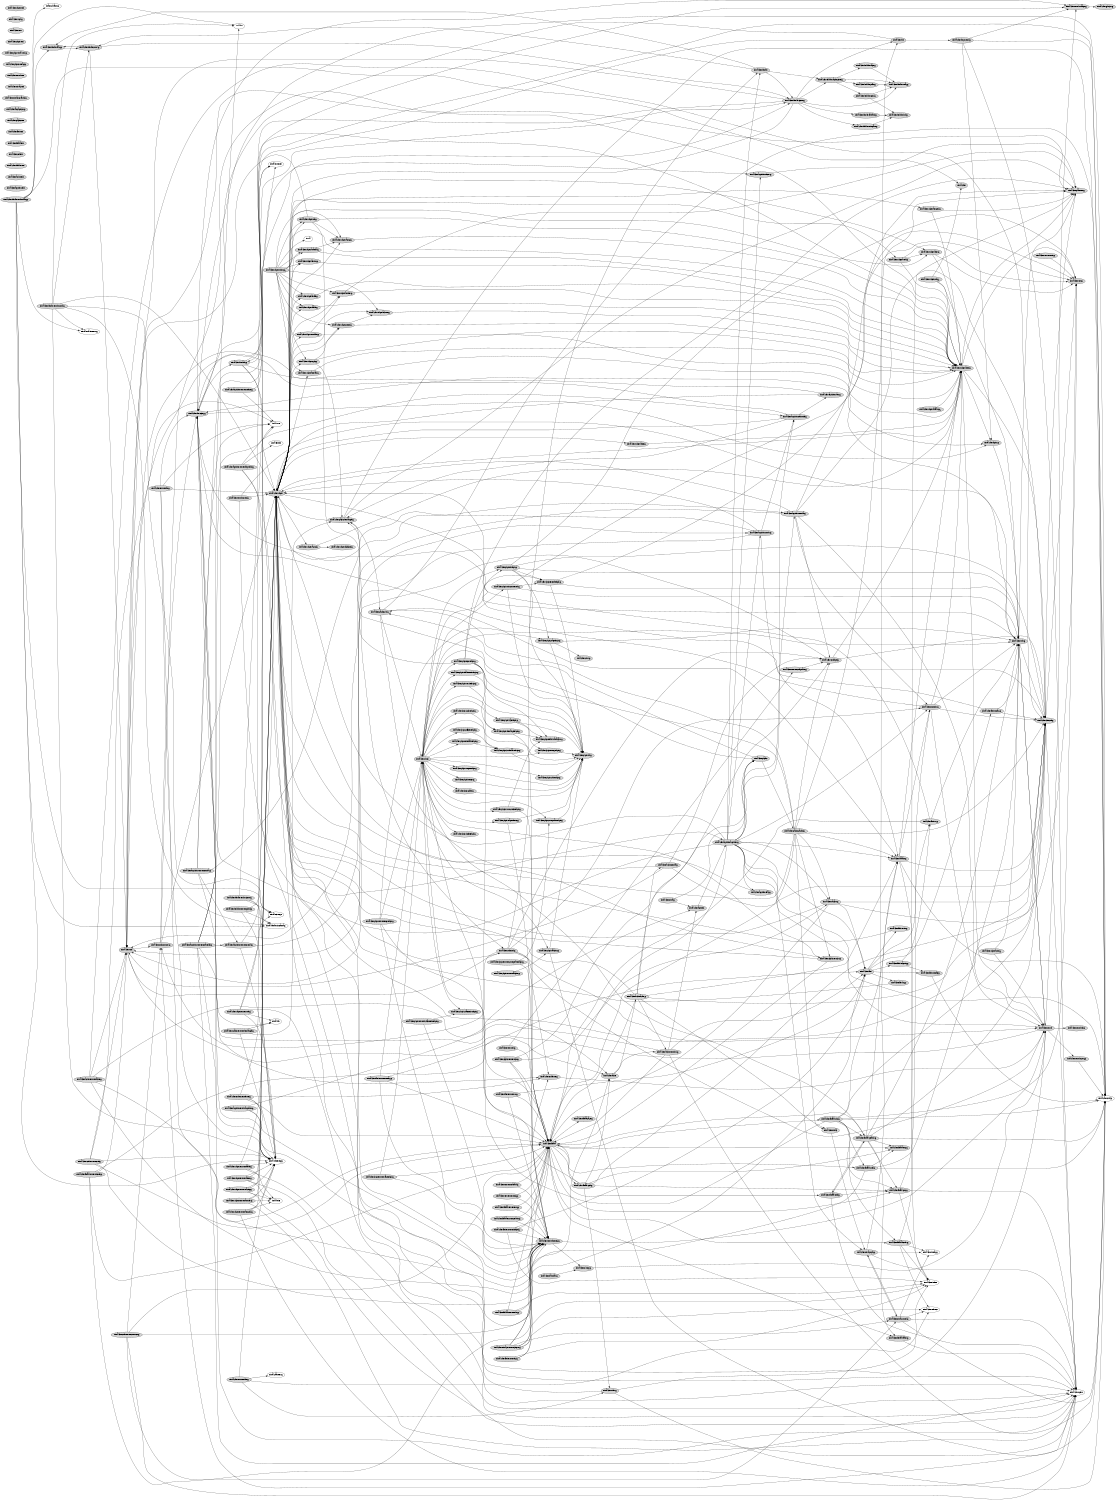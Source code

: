 
# This file was generated by sfood-graph.

strict digraph "dependencies" {
    graph [
        rankdir = "LR",
        overlap = "scale",
        size = "8,10",
        ratio = "fill",
        fontsize = "16",
        fontname = "Helvetica",
        clusterrank = "local"
        ]

       node [
           fontsize=7
           shape=ellipse
//           style=filled
//           shape=box
       ];

//     node [
//         fontsize=7
//       style=ellipse
//     ];

"misura4/client"  [style=filled];
"misura4/client/acquisition"  [style=filled];
"misura4/client/acquisition" -> "misura4/client/acquisition/acquisition.py";
"misura4/client/acquisition/acquisition.py"  [style=filled];
"misura4/client/acquisition/acquisition.py" -> "misura4/canon/csutil.py";
"misura4/client/acquisition/acquisition.py" -> "misura4/client/acquisition/controls.py";
"misura4/client/acquisition/acquisition.py" -> "misura4/client/acquisition/delay.py";
"misura4/client/acquisition/acquisition.py" -> "misura4/client/acquisition/measureinfo.py";
"misura4/client/acquisition/acquisition.py" -> "misura4/client/acquisition/menubar.py";
"misura4/client/acquisition/acquisition.py" -> "misura4/client/acquisition/selector.py";
"misura4/client/acquisition/acquisition.py" -> "misura4/client/beholder";
"misura4/client/acquisition/acquisition.py" -> "misura4/client/connection.py";
"misura4/client/acquisition/acquisition.py" -> "misura4/client/database.py";
"misura4/client/acquisition/acquisition.py" -> "misura4/client/filedata";
"misura4/client/acquisition/acquisition.py" -> "misura4/client/fileui";
"misura4/client/acquisition/acquisition.py" -> "misura4/client/graphics";
"misura4/client/acquisition/acquisition.py" -> "misura4/client/live/registry.py";
"misura4/client/acquisition/acquisition.py" -> "misura4/client/misura3/m3db.py";
"misura4/client/acquisition/acquisition.py" -> "misura4/client/navigator.py";
"misura4/client/acquisition/acquisition.py" -> "misura4/client/network";
"misura4/client/acquisition/acquisition.py" -> "misura4/client/widgets";
"misura4/client/acquisition/controls.py"  [style=filled];
"misura4/client/acquisition/controls.py" -> "misura4/client/acquisition/measureinfo.py";
"misura4/client/acquisition/controls.py" -> "misura4/client/conf";
"misura4/client/acquisition/controls.py" -> "misura4/client/database.py";
"misura4/client/acquisition/controls.py" -> "misura4/client/live/registry.py";
"misura4/client/acquisition/controls.py" -> "misura4/client/widgets";
"misura4/client/acquisition/delay.py"  [style=filled];
"misura4/client/acquisition/delay.py" -> "misura4/client/widgets";
"misura4/client/acquisition/measureinfo.py"  [style=filled];
"misura4/client/acquisition/measureinfo.py" -> "misura4/client/acquisition/status.py";
"misura4/client/acquisition/measureinfo.py" -> "misura4/client/conf";
"misura4/client/acquisition/measureinfo.py" -> "misura4/client/graphics/thermal_cycle.py";
"misura4/client/acquisition/measureinfo.py" -> "misura4/client/widgets";
"misura4/client/acquisition/menubar.py"  [style=filled];
"misura4/client/acquisition/menubar.py" -> "misura4/client/clientconf.py";
"misura4/client/acquisition/menubar.py" -> "misura4/client/conf";
"misura4/client/acquisition/menubar.py" -> "misura4/client/confwidget.py";
"misura4/client/acquisition/menubar.py" -> "misura4/client/connection.py";
"misura4/client/acquisition/menubar.py" -> "misura4/client/network";
"misura4/client/acquisition/menubar.py" -> "misura4/client/parameters.py";
"misura4/client/acquisition/menubar.py" -> "misura4/client/widgets";
"misura4/client/acquisition/selector.py"  [style=filled];
"misura4/client/acquisition/selector.py" -> "misura4/client/parameters.py";
"misura4/client/acquisition/status.py"  [style=filled];
"misura4/client/acquisition/status.py" -> "misura4/client/conf";
"misura4/client/acquisition/status.py" -> "misura4/client/widgets";
"misura4/client/acquisition/tests"  [style=filled];
"misura4/client/acquisition/tests/hu_acquisition.py"  [style=filled];
"misura4/client/acquisition/tests/hu_acquisition.py" -> "misura4/client/acquisition";
"misura4/client/acquisition/tests/hu_acquisition.py" -> "misura4/client/tests/iutils_testing.py";
"misura4/client/acquisition/tests/hu_acquisition.py" -> "misura4/utils_testing.py";
"misura4/client/acquisition/tests/test_acquisition.py"  [style=filled];
"misura4/client/acquisition/tests/test_acquisition.py" -> "misura4/beholder";
"misura4/client/acquisition/tests/test_acquisition.py" -> "misura4/canon/option";
"misura4/client/acquisition/tests/test_acquisition.py" -> "misura4/client/acquisition/acquisition.py";
"misura4/client/acquisition/tests/test_acquisition.py" -> "misura4/server";
"misura4/client/acquisition/tests/test_controls.py"  [style=filled];
"misura4/client/acquisition/tests/test_controls.py" -> "misura4/client/acquisition/controls.py";
"misura4/client/acquisition/tests/test_controls.py" -> "misura4/instrument";
"misura4/client/acquisition/tests/test_controls.py" -> "misura4/utils_testing.py";
"misura4/client/acquisition/tests/test_measureinfo.py"  [style=filled];
"misura4/client/acquisition/tests/test_measureinfo.py" -> "misura4/canon/option";
"misura4/client/acquisition/tests/test_measureinfo.py" -> "misura4/client/acquisition/measureinfo.py";
"misura4/client/acquisition/tests/test_measureinfo.py" -> "misura4/client/acquisition/tests/test_controls.py";
"misura4/client/acquisition/tests/test_measureinfo.py" -> "misura4/flex";
"misura4/client/acquisition/tests/test_measureinfo.py" -> "misura4/instrument";
"misura4/client/acquisition/tests/test_measureinfo.py" -> "misura4/kiln";
"misura4/client/acquisition/tests/test_measureinfo.py" -> "misura4/utils_testing.py";
"misura4/client/acquisition/tests/test_menubar.py"  [style=filled];
"misura4/client/acquisition/tests/test_menubar.py" -> "misura4/client/acquisition/menubar.py";
"misura4/client/acquisition/tests/test_menubar.py" -> "misura4/client/acquisition/tests/test_controls.py";
"misura4/client/acquisition/tests/test_menubar.py" -> "misura4/instrument";
"misura4/client/acquisition/tests/test_menubar.py" -> "misura4/server";
"misura4/client/acquisition/tests/test_menubar.py" -> "misura4/utils_testing.py";
"misura4/client/acquisition/tests/test_selector.py"  [style=filled];
"misura4/client/acquisition/tests/test_selector.py" -> "misura4/client/acquisition/selector.py";
"misura4/client/acquisition/tests/test_selector.py" -> "misura4/server";
"misura4/client/archive"  [style=filled];
"misura4/client/archive" -> "misura4/client/archive/archive.py";
"misura4/client/archive" -> "misura4/client/archive/testwindow.py";
"misura4/client/archive/archive.py"  [style=filled];
"misura4/client/archive/archive.py" -> "misura4/client/archive/menubar.py";
"misura4/client/archive/archive.py" -> "misura4/client/archive/testwindow.py";
"misura4/client/archive/archive.py" -> "misura4/client/clientconf.py";
"misura4/client/archive/archive.py" -> "misura4/client/confwidget.py";
"misura4/client/archive/archive.py" -> "misura4/client/database.py";
"misura4/client/archive/archive.py" -> "misura4/client/filedata";
"misura4/client/archive/archive.py" -> "misura4/client/misura3";
"misura4/client/archive/archive.py" -> "misura4/client/widgets";
"misura4/client/archive/menubar.py"  [style=filled];
"misura4/client/archive/menubar.py" -> "misura4/client/clientconf.py";
"misura4/client/archive/menubar.py" -> "misura4/client/conf";
"misura4/client/archive/menubar.py" -> "misura4/client/confwidget.py";
"misura4/client/archive/menubar.py" -> "misura4/client/widgets";
"misura4/client/archive/tests"  [style=filled];
"misura4/client/archive/tests/test_archive.py"  [style=filled];
"misura4/client/archive/tests/test_archive.py" -> "misura4/client/archive";
"misura4/client/archive/tests/test_archive.py" -> "misura4/client/clientconf.py";
"misura4/client/archive/tests/test_archive.py" -> "misura4/client/conf";
"misura4/client/archive/tests/test_archive.py" -> "misura4/client/filedata";
"misura4/client/archive/tests/test_archive.py" -> "misura4/client/tests/iutils_testing.py";
"misura4/client/archive/testwindow.py"  [style=filled];
"misura4/client/archive/testwindow.py" -> "misura4/canon/csutil.py";
"misura4/client/archive/testwindow.py" -> "misura4/client/acquisition";
"misura4/client/archive/testwindow.py" -> "misura4/client/filedata";
"misura4/client/archive/testwindow.py" -> "misura4/client/fileui";
"misura4/client/archive/testwindow.py" -> "misura4/client/live/registry.py";
"misura4/client/beholder"  [style=filled];
"misura4/client/beholder" -> "misura4/client/beholder/control.py";
"misura4/client/beholder" -> "misura4/client/beholder/dialog.py";
"misura4/client/beholder" -> "misura4/client/beholder/picture.py";
"misura4/client/beholder" -> "misura4/client/beholder/sample_picture.py";
"misura4/client/beholder/calibration.py"  [style=filled];
"misura4/client/beholder/calibration.py" -> "misura4/client/beholder/hook.py";
"misura4/client/beholder/control.py"  [style=filled];
"misura4/client/beholder/control.py" -> "misura4/client/beholder/dialog.py";
"misura4/client/beholder/control.py" -> "misura4/client/beholder/picture.py";
"misura4/client/beholder/control.py" -> "misura4/client/conf";
"misura4/client/beholder/dialog.py"  [style=filled];
"misura4/client/beholder/dialog.py" -> "misura4/client/beholder/control.py";
"misura4/client/beholder/hook.py"  [style=filled];
"misura4/client/beholder/motionplane.py"  [style=filled];
"misura4/client/beholder/motionplane.py" -> "misura4/client/beholder/hook.py";
"misura4/client/beholder/overlay.py"  [style=filled];
"misura4/client/beholder/picture.py"  [style=filled];
"misura4/client/beholder/picture.py" -> "misura4/client/beholder/calibration.py";
"misura4/client/beholder/picture.py" -> "misura4/client/beholder/motionplane.py";
"misura4/client/beholder/picture.py" -> "misura4/client/beholder/overlay.py";
"misura4/client/beholder/picture.py" -> "misura4/client/beholder/sample_picture.py";
"misura4/client/beholder/picture.py" -> "misura4/client/conf";
"misura4/client/beholder/picture.py" -> "misura4/client/live";
"misura4/client/beholder/picture.py" -> "misura4/client/live/registry.py";
"misura4/client/beholder/picture.py" -> "misura4/client/widgets";
"misura4/client/beholder/profile.py"  [style=filled];
"misura4/client/beholder/profile.py" -> "misura4/client/beholder/overlay.py";
"misura4/client/beholder/region.py"  [style=filled];
"misura4/client/beholder/region.py" -> "misura4/client/beholder/hook.py";
"misura4/client/beholder/region.py" -> "misura4/client/beholder/overlay.py";
"misura4/client/beholder/sample_picture.py"  [style=filled];
"misura4/client/beholder/sample_picture.py" -> "misura4/client/beholder/overlay.py";
"misura4/client/beholder/sample_picture.py" -> "misura4/client/beholder/profile.py";
"misura4/client/beholder/sample_picture.py" -> "misura4/client/beholder/region.py";
"misura4/client/beholder/sample_picture.py" -> "misura4/client/beholder/shape.py";
"misura4/client/beholder/shape.py"  [style=filled];
"misura4/client/beholder/shape.py" -> "misura4/client/beholder/overlay.py";
"misura4/client/beholder/tests"  [style=filled];
"misura4/client/beholder/tests/hu_control.py"  [style=filled];
"misura4/client/beholder/tests/hu_control.py" -> "misura4/beholder/sim_camera.py";
"misura4/client/beholder/tests/hu_control.py" -> "misura4/client/beholder/control.py";
"misura4/client/beholder/tests/hu_control.py" -> "misura4/client/widgets";
"misura4/client/beholder/tests/hu_control.py" -> "misura4/flex";
"misura4/client/beholder/tests/hu_control.py" -> "misura4/microscope";
"misura4/client/beholder/tests/hu_control.py" -> "misura4/morla/sim_motor.py";
"misura4/client/beholder/tests/hu_control.py" -> "misura4/utils_testing.py";
"misura4/client/beholder/tests/hu_dialog.py"  [style=filled];
"misura4/client/beholder/tests/hu_dialog.py" -> "misura4/beholder/sim_camera.py";
"misura4/client/beholder/tests/hu_dialog.py" -> "misura4/client";
"misura4/client/beholder/tests/hu_dialog.py" -> "misura4/client/beholder/dialog.py";
"misura4/client/beholder/tests/hu_dialog.py" -> "misura4/flex";
"misura4/client/beholder/tests/hu_dialog.py" -> "misura4/microscope";
"misura4/client/beholder/tests/hu_dialog.py" -> "misura4/morla/sim_motor.py";
"misura4/client/beholder/tests/hu_dialog.py" -> "misura4/utils_testing.py";
"misura4/client/beholder/tests/hu_dialog.py" -> "qtreactor/qt4reactor.py";
"misura4/client/beholder/tests/hu_picture.py"  [style=filled];
"misura4/client/beholder/tests/hu_picture.py" -> "misura4/beholder/sim_camera.py";
"misura4/client/beholder/tests/hu_picture.py" -> "misura4/client/beholder/picture.py";
"misura4/client/beholder/tests/hu_picture.py" -> "misura4/microscope";
"misura4/client/beholder/tests/hu_picture.py" -> "misura4/utils_testing.py";
"misura4/client/beholder/tests/test_picture.py"  [style=filled];
"misura4/client/beholder/tests/test_picture.py" -> "misura4/beholder/sim_camera.py";
"misura4/client/beholder/tests/test_picture.py" -> "misura4/client/beholder/picture.py";
"misura4/client/beholder/tests/test_picture.py" -> "misura4/utils_testing.py";
"misura4/client/clientconf.py"  [style=filled];
"misura4/client/clientconf.py" -> "misura4/canon/option";
"misura4/client/clientconf.py" -> "misura4/client/parameters.py";
"misura4/client/clientconf.py" -> "misura4/client/units.py";
"misura4/client/colors.py"  [style=filled];
"misura4/client/conf"  [style=filled];
"misura4/client/conf" -> "misura4/client/conf/constructor.py";
"misura4/client/conf" -> "misura4/client/conf/devtree.py";
"misura4/client/conf" -> "misura4/client/conf/mconf.py";
"misura4/client/conf/constructor.py"  [style=filled];
"misura4/client/conf/constructor.py" -> "misura4/canon/option";
"misura4/client/conf/constructor.py" -> "misura4/client/live/registry.py";
"misura4/client/conf/constructor.py" -> "misura4/client/parameters.py";
"misura4/client/conf/constructor.py" -> "misura4/client/widgets";
"misura4/client/conf/devtree.py"  [style=filled];
"misura4/client/conf/devtree.py" -> "misura4/client/network";
"misura4/client/conf/mconf.py"  [style=filled];
"misura4/client/conf/mconf.py" -> "misura4/client/beholder";
"misura4/client/conf/mconf.py" -> "misura4/client/clientconf.py";
"misura4/client/conf/mconf.py" -> "misura4/client/conf/constructor.py";
"misura4/client/conf/mconf.py" -> "misura4/client/conf/devtree.py";
"misura4/client/conf/mconf.py" -> "misura4/client/confwidget.py";
"misura4/client/conf/mconf.py" -> "misura4/client/connection.py";
"misura4/client/conf/mconf.py" -> "misura4/client/network";
"misura4/client/conf/mconf.py" -> "misura4/client/widgets";
"misura4/client/conf/tests"  [style=filled];
"misura4/client/conf/tests/test_constructor.py"  [style=filled];
"misura4/client/conf/tests/test_constructor.py" -> "misura4/canon/option";
"misura4/client/conf/tests/test_constructor.py" -> "misura4/client/conf/constructor.py";
"misura4/client/conf/tests/test_constructor.py" -> "misura4/client/filedata";
"misura4/client/conf/tests/test_constructor.py" -> "misura4/client/misura3/convert.py";
"misura4/client/conf/tests/test_constructor.py" -> "misura4/client/tests/iutils_testing.py";
"misura4/client/conf/tests/test_devtree.py"  [style=filled];
"misura4/client/conf/tests/test_devtree.py" -> "misura4/client/conf/devtree.py";
"misura4/client/conf/tests/test_devtree.py" -> "misura4/client/filedata";
"misura4/client/conf/tests/test_devtree.py" -> "misura4/client/tests/iutils_testing.py";
"misura4/client/conf/tests/test_devtree.py" -> "misura4/server";
"misura4/client/conf/tests/test_devtree.py" -> "misura4/utils_testing.py";
"misura4/client/conf/tests/test_mconf.py"  [style=filled];
"misura4/client/conf/tests/test_mconf.py" -> "misura4/client/conf";
"misura4/client/conf/tests/test_mconf.py" -> "misura4/client/filedata";
"misura4/client/conf/tests/test_mconf.py" -> "misura4/client/tests/iutils_testing.py";
"misura4/client/conf/tests/test_mconf.py" -> "misura4/server";
"misura4/client/conf/tests/test_mconf.py" -> "misura4/utils_testing.py";
"misura4/client/confwidget.py"  [style=filled];
"misura4/client/confwidget.py" -> "misura4/client/clientconf.py";
"misura4/client/confwidget.py" -> "misura4/client/conf";
"misura4/client/confwidget.py" -> "misura4/client/widgets/active.py";
"misura4/client/connection.py"  [style=filled];
"misura4/client/connection.py" -> "misura4/client/clientconf.py";
"misura4/client/connection.py" -> "misura4/client/iutils.py";
"misura4/client/connection.py" -> "misura4/client/live/registry.py";
"misura4/client/connection.py" -> "misura4/client/network";
"misura4/client/connection.py" -> "misura4/client/widgets/active.py";
"misura4/client/database.py"  [style=filled];
"misura4/client/database.py" -> "misura4/canon/csutil.py";
"misura4/client/database.py" -> "misura4/canon/indexer";
"misura4/client/database.py" -> "misura4/client/clientconf.py";
"misura4/client/database.py" -> "misura4/client/connection.py";
"misura4/client/database.py" -> "misura4/client/widgets/active.py";
"misura4/client/filedata"  [style=filled];
"misura4/client/filedata" -> "misura4/client/filedata/dataset.py";
"misura4/client/filedata" -> "misura4/client/filedata/decoder.py";
"misura4/client/filedata" -> "misura4/client/filedata/entry.py";
"misura4/client/filedata" -> "misura4/client/filedata/linked.py";
"misura4/client/filedata" -> "misura4/client/filedata/mdoc.py";
"misura4/client/filedata" -> "misura4/client/filedata/model.py";
"misura4/client/filedata" -> "misura4/client/filedata/operation.py";
"misura4/client/filedata" -> "misura4/client/filedata/player.py";
"misura4/client/filedata" -> "misura4/client/filedata/proxy.py";
"misura4/client/filedata" -> "misura4/client/filedata/quick.py";
"misura4/client/filedata/dataset.py"  [style=filled];
"misura4/client/filedata/dataset.py" -> "misura4/canon/option";
"misura4/client/filedata/decoder.py"  [style=filled];
"misura4/client/filedata/decoder.py" -> "misura4/canon/bitmap.py";
"misura4/client/filedata/decoder.py" -> "misura4/canon/indexer";
"misura4/client/filedata/decoder.py" -> "misura4/canon/reference";
"misura4/client/filedata/decoder.py" -> "misura4/client/parameters.py";
"misura4/client/filedata/entry.py"  [style=filled];
"misura4/client/filedata/linked.py"  [style=filled];
"misura4/client/filedata/linked.py" -> "misura4/canon/option";
"misura4/client/filedata/linked.py" -> "misura4/client/filedata/operation.py";
"misura4/client/filedata/linked.py" -> "misura4/client/filedata/proxy.py";
"misura4/client/filedata/mdoc.py"  [style=filled];
"misura4/client/filedata/mdoc.py" -> "misura4/canon/csutil.py";
"misura4/client/filedata/mdoc.py" -> "misura4/client/clientconf.py";
"misura4/client/filedata/mdoc.py" -> "misura4/client/database.py";
"misura4/client/filedata/mdoc.py" -> "misura4/client/filedata/decoder.py";
"misura4/client/filedata/mdoc.py" -> "misura4/client/filedata/model.py";
"misura4/client/filedata/mdoc.py" -> "misura4/client/filedata/operation.py";
"misura4/client/filedata/mdoc.py" -> "misura4/client/filedata/proxy.py";
"misura4/client/filedata/mdoc.py" -> "misura4/client/plugin";
"misura4/client/filedata/mdoc.py" -> "misura4/client/units.py";
"misura4/client/filedata/model.py"  [style=filled];
"misura4/client/filedata/model.py" -> "misura4/canon/csutil.py";
"misura4/client/filedata/model.py" -> "misura4/client/filedata/entry.py";
"misura4/client/filedata/model.py" -> "misura4/client/iutils.py";
"misura4/client/filedata/model.py" -> "misura4/client/widgets";
"misura4/client/filedata/operation.py"  [style=filled];
"misura4/client/filedata/operation.py" -> "misura4/canon/csutil.py";
"misura4/client/filedata/operation.py" -> "misura4/client/clientconf.py";
"misura4/client/filedata/operation.py" -> "misura4/client/filedata/dataset.py";
"misura4/client/filedata/operation.py" -> "misura4/client/filedata/entry.py";
"misura4/client/filedata/operation.py" -> "misura4/client/filedata/linked.py";
"misura4/client/filedata/operation.py" -> "misura4/client/filedata/proxy.py";
"misura4/client/filedata/operation.py" -> "misura4/client/iutils.py";
"misura4/client/filedata/operation.py" -> "misura4/client/live";
"misura4/client/filedata/operation.py" -> "misura4/client/plugin";
"misura4/client/filedata/player.py"  [style=filled];
"misura4/client/filedata/proxy.py"  [style=filled];
"misura4/client/filedata/proxy.py" -> "misura4/canon/indexer";
"misura4/client/filedata/proxy.py" -> "misura4/canon/option";
"misura4/client/filedata/proxy.py" -> "misura4/client/connection.py";
"misura4/client/filedata/quick.py"  [style=filled];
"misura4/client/filedata/quick.py" -> "misura4/client/archive";
"misura4/client/filedata/quick.py" -> "misura4/client/clientconf.py";
"misura4/client/filedata/quick.py" -> "misura4/client/filedata";
"misura4/client/filedata/quick.py" -> "misura4/client/filedata/entry.py";
"misura4/client/filedata/quick.py" -> "misura4/client/filedata/proxy.py";
"misura4/client/filedata/quick.py" -> "misura4/client/plugin";
"misura4/client/filedata/quick.py" -> "misura4/client/video.py";
"misura4/client/filedata/tests"  [style=filled];
"misura4/client/filedata/tests/test_decoder.py"  [style=filled];
"misura4/client/filedata/tests/test_decoder.py" -> "misura4/client/archive";
"misura4/client/filedata/tests/test_decoder.py" -> "misura4/client/conf";
"misura4/client/filedata/tests/test_decoder.py" -> "misura4/client/filedata";
"misura4/client/filedata/tests/test_decoder.py" -> "misura4/client/tests/iutils_testing.py";
"misura4/client/filedata/tests/test_entry.py"  [style=filled];
"misura4/client/filedata/tests/test_entry.py" -> "misura4/client/filedata";
"misura4/client/filedata/tests/test_entry.py" -> "misura4/client/tests/iutils_testing.py";
"misura4/client/filedata/tests/test_mdoc.py"  [style=filled];
"misura4/client/filedata/tests/test_mdoc.py" -> "misura4/canon/indexer";
"misura4/client/filedata/tests/test_mdoc.py" -> "misura4/client/filedata";
"misura4/client/filedata/tests/test_mdoc.py" -> "misura4/client/tests/iutils_testing.py";
"misura4/client/filedata/tests/test_operation.py"  [style=filled];
"misura4/client/filedata/tests/test_operation.py" -> "misura4/client/filedata";
"misura4/client/filedata/tests/test_operation.py" -> "misura4/client/tests/iutils_testing.py";
"misura4/client/fileui"  [style=filled];
"misura4/client/fileui" -> "misura4/client/fileui/imagestrip.py";
"misura4/client/fileui" -> "misura4/client/fileui/log.py";
"misura4/client/fileui" -> "misura4/client/fileui/minimage.py";
"misura4/client/fileui" -> "misura4/client/fileui/row.py";
"misura4/client/fileui" -> "misura4/client/fileui/summary.py";
"misura4/client/fileui" -> "misura4/client/fileui/version.py";
"misura4/client/fileui/imagestrip.py"  [style=filled];
"misura4/client/fileui/imagestrip.py" -> "misura4/client/fileui/minimage.py";
"misura4/client/fileui/imagestrip.py" -> "misura4/client/fileui/row.py";
"misura4/client/fileui/log.py"  [style=filled];
"misura4/client/fileui/log.py" -> "misura4/client/widgets";
"misura4/client/fileui/minimage.py"  [style=filled];
"misura4/client/fileui/minimage.py" -> "misura4/canon/csutil.py";
"misura4/client/fileui/row.py"  [style=filled];
"misura4/client/fileui/row.py" -> "misura4/client/filedata";
"misura4/client/fileui/row.py" -> "misura4/client/iutils.py";
"misura4/client/fileui/row.py" -> "misura4/client/widgets";
"misura4/client/fileui/summary.py"  [style=filled];
"misura4/client/fileui/summary.py" -> "misura4/client/clientconf.py";
"misura4/client/fileui/summary.py" -> "misura4/client/iutils.py";
"misura4/client/fileui/summary.py" -> "misura4/client/widgets";
"misura4/client/fileui/tests"  [style=filled];
"misura4/client/fileui/tests/test_log.py"  [style=filled];
"misura4/client/fileui/tests/test_log.py" -> "misura4/canon/indexer";
"misura4/client/fileui/tests/test_log.py" -> "misura4/client/fileui";
"misura4/client/fileui/tests/test_log.py" -> "misura4/client/tests/iutils_testing.py";
"misura4/client/fileui/tests/test_minimage.py"  [style=filled];
"misura4/client/fileui/tests/test_minimage.py" -> "misura4/canon/indexer";
"misura4/client/fileui/tests/test_minimage.py" -> "misura4/client/filedata";
"misura4/client/fileui/tests/test_minimage.py" -> "misura4/client/fileui";
"misura4/client/fileui/tests/test_minimage.py" -> "misura4/client/tests/iutils_testing.py";
"misura4/client/fileui/tests/test_row.py"  [style=filled];
"misura4/client/fileui/tests/test_row.py" -> "misura4/client/filedata";
"misura4/client/fileui/tests/test_row.py" -> "misura4/client/fileui";
"misura4/client/fileui/tests/test_row.py" -> "misura4/client/tests/iutils_testing.py";
"misura4/client/fileui/tests/test_summary.py"  [style=filled];
"misura4/client/fileui/tests/test_summary.py" -> "misura4/client/filedata";
"misura4/client/fileui/tests/test_summary.py" -> "misura4/client/fileui";
"misura4/client/fileui/tests/test_summary.py" -> "misura4/client/plugin";
"misura4/client/fileui/tests/test_summary.py" -> "misura4/client/tests/iutils_testing.py";
"misura4/client/fileui/version.py"  [style=filled];
"misura4/client/fileui/version.py" -> "misura4/client/widgets";
"misura4/client/graphics"  [style=filled];
"misura4/client/graphics" -> "misura4/client/graphics/graphics.py";
"misura4/client/graphics" -> "misura4/client/graphics/plot.py";
"misura4/client/graphics" -> "misura4/client/graphics/thermal_cycle.py";
"misura4/client/graphics/graphics.py"  [style=filled];
"misura4/client/graphics/graphics.py" -> "misura4/client/clientconf.py";
"misura4/client/graphics/graphics.py" -> "misura4/client/confwidget.py";
"misura4/client/graphics/graphics.py" -> "misura4/client/database.py";
"misura4/client/graphics/graphics.py" -> "misura4/client/filedata";
"misura4/client/graphics/graphics.py" -> "misura4/client/graphics/plot.py";
"misura4/client/graphics/graphics.py" -> "misura4/client/graphics/veuszplot.py";
"misura4/client/graphics/graphics.py" -> "misura4/client/misura3";
"misura4/client/graphics/graphics.py" -> "misura4/client/navigator.py";
"misura4/client/graphics/graphics.py" -> "misura4/client/parameters.py";
"misura4/client/graphics/graphics.py" -> "misura4/client/plugin";
"misura4/client/graphics/graphics.py" -> "misura4/client/widgets";
"misura4/client/graphics/plot.py"  [style=filled];
"misura4/client/graphics/plot.py" -> "misura4/canon/csutil.py";
"misura4/client/graphics/plot.py" -> "misura4/client/database.py";
"misura4/client/graphics/plot.py" -> "misura4/client/graphics/veuszplot.py";
"misura4/client/graphics/plot.py" -> "misura4/client/plugin";
"misura4/client/graphics/tests"  [style=filled];
"misura4/client/graphics/tests/test_plot.py"  [style=filled];
"misura4/client/graphics/tests/test_plot.py" -> "misura4/client/filedata";
"misura4/client/graphics/tests/test_plot.py" -> "misura4/client/graphics";
"misura4/client/graphics/tests/test_plot.py" -> "misura4/client/navigator.py";
"misura4/client/graphics/tests/test_plot.py" -> "misura4/client/tests/iutils_testing.py";
"misura4/client/graphics/tests/test_thermal_cycle.py"  [style=filled];
"misura4/client/graphics/tests/test_thermal_cycle.py" -> "misura4/client/graphics/thermal_cycle.py";
"misura4/client/graphics/tests/test_thermal_cycle.py" -> "misura4/kiln";
"misura4/client/graphics/tests/test_thermal_cycle.py" -> "misura4/utils_testing.py";
"misura4/client/graphics/thermal_cycle.py"  [style=filled];
"misura4/client/graphics/thermal_cycle.py" -> "misura4/canon/csutil.py";
"misura4/client/graphics/thermal_cycle.py" -> "misura4/client/graphics/plot.py";
"misura4/client/graphics/thermal_cycle.py" -> "misura4/client/parameters.py";
"misura4/client/graphics/thermal_cycle.py" -> "misura4/client/widgets";
"misura4/client/graphics/veuszplot.py"  [style=filled];
"misura4/client/graphics/veuszplot.py" -> "misura4/client/filedata";
"misura4/client/graphics/veuszplot.py" -> "misura4/client/plugin";
"misura4/client/graphics/veuszplot.py" -> "misura4/client/widgets";
"misura4/client/iutils.py"  [style=filled];
"misura4/client/iutils.py" -> "misura4/client/clientconf.py";
"misura4/client/iutils.py" -> "misura4/client/live/registry.py";
"misura4/client/iutils.py" -> "misura4/client/network";
"misura4/client/iutils.py" -> "misura4/client/parameters.py";
"misura4/client/language_sync.py"  [style=filled];
"misura4/client/linguist.py"  [style=filled];
"misura4/client/linguist.py" -> "misura4/client/iutils.py";
"misura4/client/live"  [style=filled];
"misura4/client/live" -> "misura4/client/live/processor.py";
"misura4/client/live" -> "misura4/client/live/registry.py";
"misura4/client/live" -> "misura4/client/live/tasks.py";
"misura4/client/live/processor.py"  [style=filled];
"misura4/client/live/processor.py" -> "misura4/canon/csutil.py";
"misura4/client/live/processor.py" -> "misura4/canon/option";
"misura4/client/live/processor.py" -> "misura4/client/linguist.py";
"misura4/client/live/processor.py" -> "misura4/client/network/manager.py";
"misura4/client/live/registry.py"  [style=filled];
"misura4/client/live/registry.py" -> "misura4/canon/csutil.py";
"misura4/client/live/registry.py" -> "misura4/canon/option";
"misura4/client/live/registry.py" -> "misura4/client/linguist.py";
"misura4/client/live/registry.py" -> "misura4/client/live/tasks.py";
"misura4/client/live/registry.py" -> "misura4/client/network/manager.py";
"misura4/client/live/tasks.py"  [style=filled];
"misura4/client/live/tasks.py" -> "misura4/canon/csutil.py";
"misura4/client/live/tasks.py" -> "misura4/canon/option";
"misura4/client/live/tasks.py" -> "misura4/client/linguist.py";
"misura4/client/live/tasks.py" -> "misura4/client/network/manager.py";
"misura4/client/live/tasks.py" -> "misura4/client/widgets";
"misura4/client/loadUnload.py"  [style=filled];
"misura4/client/loadUnload.py" -> "misura4/client/m4script.py";
"misura4/client/m4script.py"  [style=filled];
"misura4/client/m4script.py" -> "misura4/client/network";
"misura4/client/misura.py"  [style=filled];
"misura4/client/misura.py" -> "misura4/client/acquisition";
"misura4/client/misura.py" -> "misura4/client/graphics";
"misura4/client/misura3"  [style=filled];
"misura4/client/misura3" -> "misura4/client/misura3/m3db.py";
"misura4/client/misura3/convert.py"  [style=filled];
"misura4/client/misura3/convert.py" -> "misura4/canon/bitmap.py";
"misura4/client/misura3/convert.py" -> "misura4/canon/csutil.py";
"misura4/client/misura3/convert.py" -> "misura4/canon/option";
"misura4/client/misura3/convert.py" -> "misura4/canon/reference";
"misura4/client/misura3/convert.py" -> "misura4/client/misura3/m3db.py";
"misura4/client/misura3/m3_backup.py"  [style=filled];
"misura4/client/misura3/m3db.py"  [style=filled];
"misura4/client/misura3/m3db.py" -> "misura4/canon/bitmap.py";
"misura4/client/misura3/m3db.py" -> "misura4/canon/option";
"misura4/client/misura3/m3db.py" -> "misura4/client/database.py";
"misura4/client/misura3/m3db.py" -> "misura4/client/misura3/convert.py";
"misura4/client/misura3/tests"  [style=filled];
"misura4/client/misura3/tests/test_m3import.py"  [style=filled];
"misura4/client/misura3/tests/test_m3import.py" -> "misura4/canon/indexer";
"misura4/client/misura3/tests/test_m3import.py" -> "misura4/canon/reference";
"misura4/client/misura3/tests/test_m3import.py" -> "misura4/client/archive";
"misura4/client/misura3/tests/test_m3import.py" -> "misura4/client/conf/devtree.py";
"misura4/client/misura3/tests/test_m3import.py" -> "misura4/client/filedata";
"misura4/client/misura3/tests/test_m3import.py" -> "misura4/client/misura3/convert.py";
"misura4/client/misura3/tests/test_m3import.py" -> "misura4/client/tests/iutils_testing.py";
"misura4/client/navigator.py"  [style=filled];
"misura4/client/navigator.py" -> "misura4/client/clientconf.py";
"misura4/client/navigator.py" -> "misura4/client/filedata";
"misura4/client/navigator.py" -> "misura4/client/fileui";
"misura4/client/navigator.py" -> "misura4/client/units.py";
"misura4/client/navigator.py" -> "misura4/client/widgets";
"misura4/client/network"  [style=filled];
"misura4/client/network" -> "misura4/client/iutils.py";
"misura4/client/network" -> "misura4/client/live/registry.py";
"misura4/client/network" -> "misura4/client/network/info.py";
"misura4/client/network" -> "misura4/client/network/manager.py";
"misura4/client/network" -> "misura4/client/network/mproxy.py";
"misura4/client/network/info.py"  [style=filled];
"misura4/client/network/manager.py"  [style=filled];
"misura4/client/network/manager.py" -> "misura4/client/pybonjour.py";
"misura4/client/network/mproxy.py"  [style=filled];
"misura4/client/network/mproxy.py" -> "misura4/canon/csutil.py";
"misura4/client/network/tests"  [style=filled];
"misura4/client/parameters.py"  [style=filled];
"misura4/client/plugin"  [style=filled];
"misura4/client/plugin" -> "misura4/client/plugin/ArrangePlugin.py";
"misura4/client/plugin" -> "misura4/client/plugin/CoefficientPlugin.py";
"misura4/client/plugin" -> "misura4/client/plugin/ColorizePlugin.py";
"misura4/client/plugin" -> "misura4/client/plugin/CurveOperationPlugin.py";
"misura4/client/plugin" -> "misura4/client/plugin/DeriveDatasetPlugin.py";
"misura4/client/plugin" -> "misura4/client/plugin/ImageReference.py";
"misura4/client/plugin" -> "misura4/client/plugin/InitialDimensionPlugin.py";
"misura4/client/plugin" -> "misura4/client/plugin/InterceptPlugin.py";
"misura4/client/plugin" -> "misura4/client/plugin/MotorCorrectionPlugin.py";
"misura4/client/plugin" -> "misura4/client/plugin/OverwritePlugin.py";
"misura4/client/plugin" -> "misura4/client/plugin/PercentilePlugin.py";
"misura4/client/plugin" -> "misura4/client/plugin/PlotPlugin.py";
"misura4/client/plugin" -> "misura4/client/plugin/ReportPlugin.py";
"misura4/client/plugin" -> "misura4/client/plugin/ShapesPlugin.py";
"misura4/client/plugin" -> "misura4/client/plugin/SimFlexPlugin.py";
"misura4/client/plugin" -> "misura4/client/plugin/SmoothDatasetPlugin.py";
"misura4/client/plugin" -> "misura4/client/plugin/SurfaceTensionPlugin.py";
"misura4/client/plugin" -> "misura4/client/plugin/SynchroPlugin.py";
"misura4/client/plugin" -> "misura4/client/plugin/ThermalCyclePlugin.py";
"misura4/client/plugin" -> "misura4/client/plugin/UnitsConverterTool.py";
"misura4/client/plugin" -> "misura4/client/plugin/ZoomAxesPlugin.py";
"misura4/client/plugin" -> "misura4/client/plugin/datapoint.py";
"misura4/client/plugin" -> "misura4/client/plugin/intercept.py";
"misura4/client/plugin" -> "misura4/client/plugin/synaxis.py";
"misura4/client/plugin/ArrangePlugin.py"  [style=filled];
"misura4/client/plugin/ArrangePlugin.py" -> "misura4/client/colors.py";
"misura4/client/plugin/ArrangePlugin.py" -> "misura4/client/iutils.py";
"misura4/client/plugin/ArrangePlugin.py" -> "misura4/client/plugin/utils.py";
"misura4/client/plugin/CoefficientPlugin.py"  [style=filled];
"misura4/client/plugin/CoefficientPlugin.py" -> "misura4/client/plugin/SmoothDatasetPlugin.py";
"misura4/client/plugin/ColorizePlugin.py"  [style=filled];
"misura4/client/plugin/ColorizePlugin.py" -> "misura4/client/plugin/utils.py";
"misura4/client/plugin/CurveOperationPlugin.py"  [style=filled];
"misura4/client/plugin/CurveOperationPlugin.py" -> "misura4/client/plugin/utils.py";
"misura4/client/plugin/DeriveDatasetPlugin.py"  [style=filled];
"misura4/client/plugin/DeriveDatasetPlugin.py" -> "misura4/client/plugin/SmoothDatasetPlugin.py";
"misura4/client/plugin/FieldMisuraNavigator.py"  [style=filled];
"misura4/client/plugin/IconImage.py"  [style=filled];
"misura4/client/plugin/ImageReference.py"  [style=filled];
"misura4/client/plugin/ImageReference.py" -> "misura4/client/filedata";
"misura4/client/plugin/ImageReference.py" -> "misura4/client/plugin/utils.py";
"misura4/client/plugin/InitialDimensionPlugin.py"  [style=filled];
"misura4/client/plugin/InitialDimensionPlugin.py" -> "misura4/client/plugin/utils.py";
"misura4/client/plugin/InterceptPlugin.py"  [style=filled];
"misura4/client/plugin/InterceptPlugin.py" -> "misura4/client/plugin/utils.py";
"misura4/client/plugin/Misura4Veusz.py"  [style=filled];
"misura4/client/plugin/MotorCorrectionPlugin.py"  [style=filled];
"misura4/client/plugin/MotorCorrectionPlugin.py" -> "misura4/client/filedata";
"misura4/client/plugin/MotorCorrectionPlugin.py" -> "misura4/client/plugin/FieldMisuraNavigator.py";
"misura4/client/plugin/OverwritePlugin.py"  [style=filled];
"misura4/client/plugin/OverwritePlugin.py" -> "misura4/client/plugin/utils.py";
"misura4/client/plugin/PercentilePlugin.py"  [style=filled];
"misura4/client/plugin/PercentilePlugin.py" -> "misura4/client/iutils.py";
"misura4/client/plugin/PercentilePlugin.py" -> "misura4/client/plugin/utils.py";
"misura4/client/plugin/PercentilePlugin.py" -> "misura4/client/units.py";
"misura4/client/plugin/PlotPlugin.py"  [style=filled];
"misura4/client/plugin/PlotPlugin.py" -> "misura4/client/clientconf.py";
"misura4/client/plugin/PlotPlugin.py" -> "misura4/client/iutils.py";
"misura4/client/plugin/PlotPlugin.py" -> "misura4/client/plugin/ArrangePlugin.py";
"misura4/client/plugin/PlotPlugin.py" -> "misura4/client/plugin/PercentilePlugin.py";
"misura4/client/plugin/PlotPlugin.py" -> "misura4/client/plugin/utils.py";
"misura4/client/plugin/PlotPlugin.py" -> "misura4/client/units.py";
"misura4/client/plugin/ReportPlugin.py"  [style=filled];
"misura4/client/plugin/ReportPlugin.py" -> "misura4/client/filedata";
"misura4/client/plugin/ReportPlugin.py" -> "misura4/client/graphics/thermal_cycle.py";
"misura4/client/plugin/ReportPlugin.py" -> "misura4/client/parameters.py";
"misura4/client/plugin/ReportPlugin.py" -> "misura4/client/plugin/FieldMisuraNavigator.py";
"misura4/client/plugin/ReportPlugin.py" -> "misura4/client/plugin/PlotPlugin.py";
"misura4/client/plugin/ReportPlugin.py" -> "misura4/client/plugin/ThermalCyclePlugin.py";
"misura4/client/plugin/ReportPlugin.py" -> "misura4/client/plugin/utils.py";
"misura4/client/plugin/ShapesPlugin.py"  [style=filled];
"misura4/client/plugin/ShapesPlugin.py" -> "misura4/client/plugin/FieldMisuraNavigator.py";
"misura4/client/plugin/ShapesPlugin.py" -> "misura4/client/plugin/InterceptPlugin.py";
"misura4/client/plugin/ShapesPlugin.py" -> "misura4/client/plugin/utils.py";
"misura4/client/plugin/SimFlexPlugin.py"  [style=filled];
"misura4/client/plugin/SmoothDatasetPlugin.py"  [style=filled];
"misura4/client/plugin/SmoothDatasetPlugin.py" -> "misura4/client/plugin/utils.py";
"misura4/client/plugin/SurfaceTensionPlugin.py"  [style=filled];
"misura4/client/plugin/SynchroPlugin.py"  [style=filled];
"misura4/client/plugin/SynchroPlugin.py" -> "misura4/client/plugin/utils.py";
"misura4/client/plugin/ThermalCyclePlugin.py"  [style=filled];
"misura4/client/plugin/ThermalCyclePlugin.py" -> "misura4/client/filedata";
"misura4/client/plugin/ThermalCyclePlugin.py" -> "misura4/client/plugin/FieldMisuraNavigator.py";
"misura4/client/plugin/UnitsConverterTool.py"  [style=filled];
"misura4/client/plugin/UnitsConverterTool.py" -> "misura4/client/iutils.py";
"misura4/client/plugin/UnitsConverterTool.py" -> "misura4/client/plugin/PercentilePlugin.py";
"misura4/client/plugin/UnitsConverterTool.py" -> "misura4/client/plugin/utils.py";
"misura4/client/plugin/UnitsConverterTool.py" -> "misura4/client/units.py";
"misura4/client/plugin/ZoomAxesPlugin.py"  [style=filled];
"misura4/client/plugin/ZoomAxesPlugin.py" -> "misura4/client/plugin/utils.py";
"misura4/client/plugin/datapoint.py"  [style=filled];
"misura4/client/plugin/datapoint.py" -> "misura4/canon/csutil.py";
"misura4/client/plugin/datapoint.py" -> "misura4/client/plugin/utils.py";
"misura4/client/plugin/intercept.py"  [style=filled];
"misura4/client/plugin/intercept.py" -> "misura4/client/plugin/utils.py";
"misura4/client/plugin/synaxis.py"  [style=filled];
"misura4/client/plugin/synaxis.py" -> "misura4/client/plugin/utils.py";
"misura4/client/plugin/tests"  [style=filled];
"misura4/client/plugin/tests/test_CurveOperationPlugin.py"  [style=filled];
"misura4/client/plugin/tests/test_CurveOperationPlugin.py" -> "misura4/client/plugin/CurveOperationPlugin.py";
"misura4/client/plugin/tests/test_CurveOperationPlugin.py" -> "misura4/client/tests/iutils_testing.py";
"misura4/client/plugin/tests/test_ReportPlugin.py"  [style=filled];
"misura4/client/plugin/tests/test_ReportPlugin.py" -> "misura4/client/filedata";
"misura4/client/plugin/tests/test_ReportPlugin.py" -> "misura4/client/iutils.py";
"misura4/client/plugin/tests/test_ReportPlugin.py" -> "misura4/client/plugin";
"misura4/client/plugin/tests/test_ReportPlugin.py" -> "misura4/client/tests/iutils_testing.py";
"misura4/client/plugin/tests/test_ShapesPlugin.py"  [style=filled];
"misura4/client/plugin/tests/test_ShapesPlugin.py" -> "misura4/client/filedata";
"misura4/client/plugin/tests/test_ShapesPlugin.py" -> "misura4/client/plugin";
"misura4/client/plugin/tests/test_ShapesPlugin.py" -> "misura4/client/tests/iutils_testing.py";
"misura4/client/plugin/tests/test_SurfaceTensionPlugin.py"  [style=filled];
"misura4/client/plugin/tests/test_SurfaceTensionPlugin.py" -> "misura4/client/plugin/SurfaceTensionPlugin.py";
"misura4/client/plugin/tests/test_SurfaceTensionPlugin.py" -> "misura4/client/tests/iutils_testing.py";
"misura4/client/plugin/tests/test_datapoint.py"  [style=filled];
"misura4/client/plugin/tests/test_datapoint.py" -> "misura4/client/plugin/datapoint.py";
"misura4/client/plugin/utils.py"  [style=filled];
"misura4/client/pybonjour.py"  [style=filled];
"misura4/client/tests"  [style=filled];
"misura4/client/tests/hu_motion.py"  [style=filled];
"misura4/client/tests/hu_motion.py" -> "misura4/client/iutils.py";
"misura4/client/tests/hu_motion.py" -> "misura4/client/network";
"misura4/client/tests/hu_motion.py" -> "misura4/client/widgets";
"misura4/client/tests/iutils_testing.py"  [style=filled];
"misura4/client/tests/iutils_testing.py" -> "misura4/client/m4script.py";
"misura4/client/tests/iutils_testing.py" -> "misura4/client/network";
"misura4/client/tests/suite.py"  [style=filled];
"misura4/client/tests/suite.py" -> "misura4/client/tests/iutils_testing.py";
"misura4/client/tests/suite.py" -> "misura4/client/tests/test_configuration.py";
"misura4/client/tests/test_configuration.py"  [style=filled];
"misura4/client/tests/test_configuration.py" -> "misura4/client/clientconf.py";
"misura4/client/tests/test_configuration.py" -> "misura4/client/confwidget.py";
"misura4/client/tests/test_live.py"  [style=filled];
"misura4/client/tests/test_live.py" -> "misura4/client/live/registry.py";
"misura4/client/tests/test_live.py" -> "misura4/client/tests/iutils_testing.py";
"misura4/client/tests/test_live.py" -> "misura4/client/widgets";
"misura4/client/tests/test_live.py" -> "misura4/server";
"misura4/client/tests/test_live.py" -> "misura4/utils_testing.py";
"misura4/client/tests/test_restandard.py"  [style=filled];
"misura4/client/tests/test_restandard.py" -> "misura4/client/filedata";
"misura4/client/tests/test_restandard.py" -> "misura4/client/tests/iutils_testing.py";
"misura4/client/tests/test_units.py"  [style=filled];
"misura4/client/tests/test_units.py" -> "misura4/client/units.py";
"misura4/client/tests/test_versioning.py"  [style=filled];
"misura4/client/tests/test_versioning.py" -> "misura4/client/filedata";
"misura4/client/tests/test_versioning.py" -> "misura4/client/tests/iutils_testing.py";
"misura4/client/tests/test_video.py"  [style=filled];
"misura4/client/tests/test_video.py" -> "misura4/canon/indexer";
"misura4/client/tests/test_video.py" -> "misura4/client/video.py";
"misura4/client/tests/test_video.py" -> "misura4/parameters.py";
"misura4/client/tests/test_video.py" -> "misura4/utils_testing.py";
"misura4/client/units.py"  [style=filled];
"misura4/client/video.py"  [style=filled];
"misura4/client/video.py" -> "misura4/canon/csutil.py";
"misura4/client/video.py" -> "misura4/canon/reference";
"misura4/client/video.py" -> "misura4/client/widgets";
"misura4/client/vszpk.py"  [style=filled];
"misura4/client/widgets"  [style=filled];
"misura4/client/widgets" -> "misura4/client/iutils.py";
"misura4/client/widgets" -> "misura4/client/network";
"misura4/client/widgets" -> "misura4/client/widgets/aBoolean.py";
"misura4/client/widgets" -> "misura4/client/widgets/aButton.py";
"misura4/client/widgets" -> "misura4/client/widgets/aChooser.py";
"misura4/client/widgets" -> "misura4/client/widgets/aDict.py";
"misura4/client/widgets" -> "misura4/client/widgets/aMaterial.py";
"misura4/client/widgets" -> "misura4/client/widgets/aMeta.py";
"misura4/client/widgets" -> "misura4/client/widgets/aNumber.py";
"misura4/client/widgets" -> "misura4/client/widgets/aProfile.py";
"misura4/client/widgets" -> "misura4/client/widgets/aProgress.py";
"misura4/client/widgets" -> "misura4/client/widgets/aScript.py";
"misura4/client/widgets" -> "misura4/client/widgets/aString.py";
"misura4/client/widgets" -> "misura4/client/widgets/aTable.py";
"misura4/client/widgets" -> "misura4/client/widgets/aTime.py";
"misura4/client/widgets" -> "misura4/client/widgets/active.py";
"misura4/client/widgets" -> "misura4/client/widgets/cycle.py";
"misura4/client/widgets" -> "misura4/client/widgets/motorslider.py";
"misura4/client/widgets" -> "misura4/client/widgets/presets.py";
"misura4/client/widgets" -> "misura4/client/widgets/role.py";
"misura4/client/widgets/__init__.py~"  [style=filled];
"misura4/client/widgets/__init__.py~" -> "misura4";
"misura4/client/widgets/__init__.py~" -> "misura4/client/widgets/aBoolean.py";
"misura4/client/widgets/__init__.py~" -> "misura4/client/widgets/aButton.py";
"misura4/client/widgets/__init__.py~" -> "misura4/client/widgets/aChooser.py";
"misura4/client/widgets/__init__.py~" -> "misura4/client/widgets/aDict.py";
"misura4/client/widgets/__init__.py~" -> "misura4/client/widgets/aMaterial.py";
"misura4/client/widgets/__init__.py~" -> "misura4/client/widgets/aNumber.py";
"misura4/client/widgets/__init__.py~" -> "misura4/client/widgets/aProfile.py";
"misura4/client/widgets/__init__.py~" -> "misura4/client/widgets/aString.py";
"misura4/client/widgets/__init__.py~" -> "misura4/client/widgets/aTable.py";
"misura4/client/widgets/__init__.py~" -> "misura4/client/widgets/active.py";
"misura4/client/widgets/__init__.py~" -> "misura4/client/widgets/cycle.py";
"misura4/client/widgets/__init__.py~" -> "misura4/client/widgets/presets.py";
"misura4/client/widgets/__init__.py~" -> "misura4/client/widgets/role.py";
"misura4/client/widgets/aBoolean.py"  [style=filled];
"misura4/client/widgets/aBoolean.py" -> "misura4/client/widgets/active.py";
"misura4/client/widgets/aButton.py"  [style=filled];
"misura4/client/widgets/aButton.py" -> "misura4/client/widgets/active.py";
"misura4/client/widgets/aChooser.py"  [style=filled];
"misura4/client/widgets/aChooser.py" -> "misura4/client/widgets/active.py";
"misura4/client/widgets/aDict.py"  [style=filled];
"misura4/client/widgets/aDict.py" -> "misura4/client/units.py";
"misura4/client/widgets/aDict.py" -> "misura4/client/widgets/active.py";
"misura4/client/widgets/aMaterial.py"  [style=filled];
"misura4/client/widgets/aMaterial.py" -> "misura4/client/widgets/aString.py";
"misura4/client/widgets/aMaterial.py" -> "misura4/client/widgets/active.py";
"misura4/client/widgets/aMeta.py"  [style=filled];
"misura4/client/widgets/aMeta.py" -> "misura4/client/units.py";
"misura4/client/widgets/aMeta.py" -> "misura4/client/widgets/aDict.py";
"misura4/client/widgets/aMeta.py" -> "misura4/client/widgets/active.py";
"misura4/client/widgets/aNumber.py"  [style=filled];
"misura4/client/widgets/aNumber.py" -> "misura4/client/parameters.py";
"misura4/client/widgets/aNumber.py" -> "misura4/client/widgets/active.py";
"misura4/client/widgets/aProfile.py"  [style=filled];
"misura4/client/widgets/aProfile.py" -> "misura4/client/widgets/active.py";
"misura4/client/widgets/aProgress.py"  [style=filled];
"misura4/client/widgets/aProgress.py" -> "misura4/client/parameters.py";
"misura4/client/widgets/aProgress.py" -> "misura4/client/widgets/active.py";
"misura4/client/widgets/aScript.py"  [style=filled];
"misura4/client/widgets/aScript.py" -> "misura4/client/widgets/active.py";
"misura4/client/widgets/aScript.py" -> "misura4/client/widgets/highlighter.py";
"misura4/client/widgets/aString.py"  [style=filled];
"misura4/client/widgets/aString.py" -> "misura4/client/widgets/active.py";
"misura4/client/widgets/aTable.py"  [style=filled];
"misura4/client/widgets/aTable.py" -> "misura4/client/widgets/active.py";
"misura4/client/widgets/aTime.py"  [style=filled];
"misura4/client/widgets/aTime.py" -> "misura4/client/widgets/active.py";
"misura4/client/widgets/active.py"  [style=filled];
"misura4/client/widgets/active.py" -> "misura4/client/clientconf.py";
"misura4/client/widgets/active.py" -> "misura4/client/conf";
"misura4/client/widgets/active.py" -> "misura4/client/linguist.py";
"misura4/client/widgets/active.py" -> "misura4/client/live/registry.py";
"misura4/client/widgets/active.py" -> "misura4/client/network";
"misura4/client/widgets/active.py" -> "misura4/client/parameters.py";
"misura4/client/widgets/active.py" -> "misura4/client/units.py";
"misura4/client/widgets/active.py~"  [style=filled];
"misura4/client/widgets/active.py~" -> "misura4/client/iutils.py";
"misura4/client/widgets/active.py~" -> "misura4/client/network";
"misura4/client/widgets/conf.py~"  [style=filled];
"misura4/client/widgets/conf.py~" -> "misura4/client";
"misura4/client/widgets/conf.py~" -> "misura4/client/iutils.py";
"misura4/client/widgets/conf.py~" -> "misura4/client/widgets/active.py";
"misura4/client/widgets/cycle.py"  [style=filled];
"misura4/client/widgets/cycle.py" -> "misura4/client/graphics/thermal_cycle.py";
"misura4/client/widgets/cycle.py" -> "misura4/client/widgets/active.py";
"misura4/client/widgets/cycle.py" -> "misura4/client/widgets/presets.py";
"misura4/client/widgets/database.py~"  [style=filled];
"misura4/client/widgets/database.py~" -> "misura4/client/widgets/active.py";
"misura4/client/widgets/highlighter.py"  [style=filled];
"misura4/client/widgets/motorslider.py"  [style=filled];
"misura4/client/widgets/motorslider.py" -> "misura4/client/widgets/aNumber.py";
"misura4/client/widgets/motorslider.py" -> "misura4/client/widgets/active.py";
"misura4/client/widgets/presets.py"  [style=filled];
"misura4/client/widgets/presets.py" -> "misura4/client/widgets/aChooser.py";
"misura4/client/widgets/presets.py" -> "misura4/client/widgets/active.py";
"misura4/client/widgets/role.py"  [style=filled];
"misura4/client/widgets/role.py" -> "misura4/client/conf";
"misura4/client/widgets/role.py" -> "misura4/client/conf/mconf.py";
"misura4/client/widgets/role.py" -> "misura4/client/widgets/aString.py";
"misura4/client/widgets/role.py" -> "misura4/client/widgets/active.py";
"misura4/client/widgets/tests"  [style=filled];
"misura4/client/widgets/tests/test_aNumber.py"  [style=filled];
"misura4/client/widgets/tests/test_aNumber.py" -> "misura4/canon/option";
"misura4/client/widgets/tests/test_aNumber.py" -> "misura4/client/widgets";
"misura4/client/widgets/tests/test_aNumber.py" -> "misura4/device";
"misura4/client/widgets/tests/test_aNumber.py" -> "misura4/utils_testing.py";
"misura4/client/widgets/tests/test_aProgress.py"  [style=filled];
"misura4/client/widgets/tests/test_aProgress.py" -> "misura4/canon/option";
"misura4/client/widgets/tests/test_aProgress.py" -> "misura4/client/widgets";
"misura4/client/widgets/tests/test_aProgress.py" -> "misura4/device";
"misura4/client/widgets/tests/test_aProgress.py" -> "misura4/utils_testing.py";
"misura4/client/widgets/tests/test_aString.py"  [style=filled];
"misura4/client/widgets/tests/test_aString.py" -> "misura4/canon/option";
"misura4/client/widgets/tests/test_aString.py" -> "misura4/client/widgets";
"misura4/client/widgets/tests/test_aString.py" -> "misura4/device";
"misura4/client/widgets/tests/test_aString.py" -> "misura4/utils_testing.py";
"misura4/client/widgets/tests/test_aTable.py"  [style=filled];
"misura4/client/widgets/tests/test_aTable.py" -> "misura4/canon/option";
"misura4/client/widgets/tests/test_aTable.py" -> "misura4/client/widgets";
"misura4/client/widgets/tests/test_aTable.py" -> "misura4/device";
"misura4/client/widgets/tests/test_aTable.py" -> "misura4/utils_testing.py";
"misura4/client/widgets/tests/test_aTime.py"  [style=filled];
"misura4/client/widgets/tests/test_aTime.py" -> "misura4/canon/option";
"misura4/client/widgets/tests/test_aTime.py" -> "misura4/client/widgets";
"misura4/client/widgets/tests/test_aTime.py" -> "misura4/device";
"misura4/client/widgets/tests/test_aTime.py" -> "misura4/utils_testing.py";
"misura4/client/widgets/tests/test_role.py"  [style=filled];
"misura4/client/widgets/tests/test_role.py" -> "misura4/canon/option";
"misura4/client/widgets/tests/test_role.py" -> "misura4/client/widgets";
"misura4/client/widgets/tests/test_role.py" -> "misura4/kiln";
"misura4/client/widgets/tests/test_role.py" -> "misura4/microscope";
"misura4/client/widgets/tests/test_role.py" -> "misura4/utils_testing.py";


}
